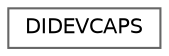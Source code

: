 digraph "类继承关系图"
{
 // LATEX_PDF_SIZE
  bgcolor="transparent";
  edge [fontname=Helvetica,fontsize=10,labelfontname=Helvetica,labelfontsize=10];
  node [fontname=Helvetica,fontsize=10,shape=box,height=0.2,width=0.4];
  rankdir="LR";
  Node0 [id="Node000000",label="DIDEVCAPS",height=0.2,width=0.4,color="grey40", fillcolor="white", style="filled",URL="$struct_d_i_d_e_v_c_a_p_s.html",tooltip=" "];
}
